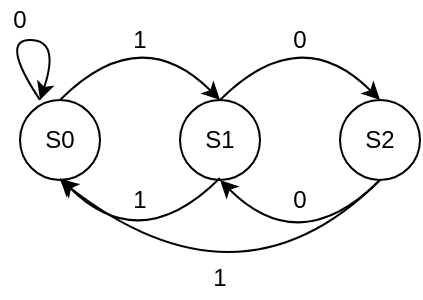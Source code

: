 <mxfile version="12.4.9" type="github">
  <diagram id="mQoB5q4h74CBtNllqwuD" name="Page-1">
    <mxGraphModel dx="1851" dy="1703" grid="1" gridSize="10" guides="1" tooltips="1" connect="1" arrows="1" fold="1" page="1" pageScale="1" pageWidth="827" pageHeight="1169" math="0" shadow="0">
      <root>
        <mxCell id="0"/>
        <mxCell id="1" parent="0"/>
        <mxCell id="iQv2Gbv3eOI6B7ItpzMf-1" value="S0" style="ellipse;whiteSpace=wrap;html=1;" vertex="1" parent="1">
          <mxGeometry width="40" height="40" as="geometry"/>
        </mxCell>
        <mxCell id="iQv2Gbv3eOI6B7ItpzMf-2" value="S1" style="ellipse;whiteSpace=wrap;html=1;" vertex="1" parent="1">
          <mxGeometry x="80" width="40" height="40" as="geometry"/>
        </mxCell>
        <mxCell id="iQv2Gbv3eOI6B7ItpzMf-3" value="S2" style="ellipse;whiteSpace=wrap;html=1;" vertex="1" parent="1">
          <mxGeometry x="160" width="40" height="40" as="geometry"/>
        </mxCell>
        <mxCell id="iQv2Gbv3eOI6B7ItpzMf-4" value="" style="curved=1;endArrow=classic;html=1;exitX=0.5;exitY=0;exitDx=0;exitDy=0;entryX=0.5;entryY=0;entryDx=0;entryDy=0;" edge="1" parent="1" source="iQv2Gbv3eOI6B7ItpzMf-1" target="iQv2Gbv3eOI6B7ItpzMf-2">
          <mxGeometry width="50" height="50" relative="1" as="geometry">
            <mxPoint x="10" y="110" as="sourcePoint"/>
            <mxPoint x="60" y="60" as="targetPoint"/>
            <Array as="points">
              <mxPoint x="60" y="-40"/>
            </Array>
          </mxGeometry>
        </mxCell>
        <mxCell id="iQv2Gbv3eOI6B7ItpzMf-5" value="" style="curved=1;endArrow=classic;html=1;exitX=0.5;exitY=0;exitDx=0;exitDy=0;entryX=0.5;entryY=0;entryDx=0;entryDy=0;" edge="1" parent="1">
          <mxGeometry width="50" height="50" relative="1" as="geometry">
            <mxPoint x="100" as="sourcePoint"/>
            <mxPoint x="180" as="targetPoint"/>
            <Array as="points">
              <mxPoint x="140" y="-40"/>
            </Array>
          </mxGeometry>
        </mxCell>
        <mxCell id="iQv2Gbv3eOI6B7ItpzMf-7" value="1" style="text;html=1;strokeColor=none;fillColor=none;align=center;verticalAlign=middle;whiteSpace=wrap;rounded=0;" vertex="1" parent="1">
          <mxGeometry x="50" y="-40" width="20" height="20" as="geometry"/>
        </mxCell>
        <mxCell id="iQv2Gbv3eOI6B7ItpzMf-8" value="0" style="text;html=1;strokeColor=none;fillColor=none;align=center;verticalAlign=middle;whiteSpace=wrap;rounded=0;" vertex="1" parent="1">
          <mxGeometry x="130" y="-40" width="20" height="20" as="geometry"/>
        </mxCell>
        <mxCell id="iQv2Gbv3eOI6B7ItpzMf-9" value="" style="curved=1;endArrow=classic;html=1;exitX=0.5;exitY=0;exitDx=0;exitDy=0;entryX=0.5;entryY=0;entryDx=0;entryDy=0;" edge="1" parent="1">
          <mxGeometry width="50" height="50" relative="1" as="geometry">
            <mxPoint x="180" y="40" as="sourcePoint"/>
            <mxPoint x="100" y="40" as="targetPoint"/>
            <Array as="points">
              <mxPoint x="140" y="80"/>
            </Array>
          </mxGeometry>
        </mxCell>
        <mxCell id="iQv2Gbv3eOI6B7ItpzMf-10" value="1" style="text;html=1;strokeColor=none;fillColor=none;align=center;verticalAlign=middle;whiteSpace=wrap;rounded=0;" vertex="1" parent="1">
          <mxGeometry x="50" y="40" width="20" height="20" as="geometry"/>
        </mxCell>
        <mxCell id="iQv2Gbv3eOI6B7ItpzMf-14" value="0" style="text;html=1;strokeColor=none;fillColor=none;align=center;verticalAlign=middle;whiteSpace=wrap;rounded=0;" vertex="1" parent="1">
          <mxGeometry x="130" y="40" width="20" height="20" as="geometry"/>
        </mxCell>
        <mxCell id="iQv2Gbv3eOI6B7ItpzMf-11" value="" style="curved=1;endArrow=classic;html=1;exitX=0.5;exitY=1;exitDx=0;exitDy=0;entryX=0.5;entryY=0;entryDx=0;entryDy=0;" edge="1" parent="1" source="iQv2Gbv3eOI6B7ItpzMf-3">
          <mxGeometry width="50" height="50" relative="1" as="geometry">
            <mxPoint x="100" y="40" as="sourcePoint"/>
            <mxPoint x="20" y="40" as="targetPoint"/>
            <Array as="points">
              <mxPoint x="110" y="110"/>
            </Array>
          </mxGeometry>
        </mxCell>
        <mxCell id="iQv2Gbv3eOI6B7ItpzMf-12" value="1" style="text;html=1;strokeColor=none;fillColor=none;align=center;verticalAlign=middle;whiteSpace=wrap;rounded=0;" vertex="1" parent="1">
          <mxGeometry x="90" y="79" width="20" height="20" as="geometry"/>
        </mxCell>
        <mxCell id="iQv2Gbv3eOI6B7ItpzMf-16" value="" style="curved=1;endArrow=classic;html=1;exitX=0.5;exitY=0;exitDx=0;exitDy=0;entryX=0.5;entryY=0;entryDx=0;entryDy=0;" edge="1" parent="1">
          <mxGeometry width="50" height="50" relative="1" as="geometry">
            <mxPoint x="100" y="39" as="sourcePoint"/>
            <mxPoint x="20" y="39" as="targetPoint"/>
            <Array as="points">
              <mxPoint x="60" y="79"/>
            </Array>
          </mxGeometry>
        </mxCell>
        <mxCell id="iQv2Gbv3eOI6B7ItpzMf-17" value="" style="curved=1;endArrow=classic;html=1;exitX=0.5;exitY=0;exitDx=0;exitDy=0;" edge="1" parent="1">
          <mxGeometry width="50" height="50" relative="1" as="geometry">
            <mxPoint x="10" as="sourcePoint"/>
            <mxPoint x="10" as="targetPoint"/>
            <Array as="points">
              <mxPoint x="-10" y="-30"/>
              <mxPoint x="20" y="-30"/>
            </Array>
          </mxGeometry>
        </mxCell>
        <mxCell id="iQv2Gbv3eOI6B7ItpzMf-18" value="0" style="text;html=1;strokeColor=none;fillColor=none;align=center;verticalAlign=middle;whiteSpace=wrap;rounded=0;" vertex="1" parent="1">
          <mxGeometry x="-10" y="-50" width="20" height="20" as="geometry"/>
        </mxCell>
      </root>
    </mxGraphModel>
  </diagram>
</mxfile>
